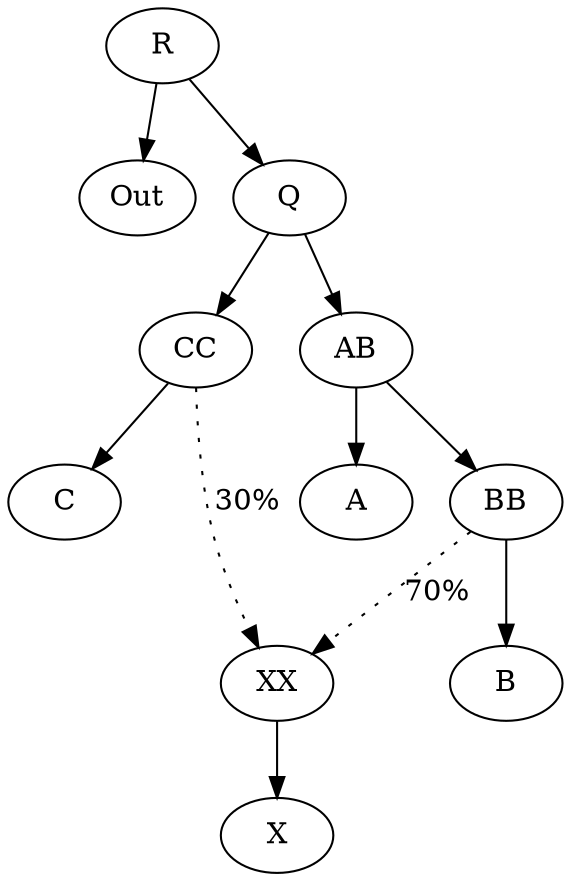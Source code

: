 digraph G { 
size = "7.5,10" ;
           O  [ label = "Out" ] ; 
           A  [ label = "A" ] ; 
           C  [ label = "C" ] ; 
           B  [ label = "B" ] ; 
           X  [ label = "X" ] ; 
R -> Q [   ] ; 
R -> O [   ] ; 
Q -> CC [   ] ; 
Q -> AB [   ] ; 
CC -> C [   ] ; 
AB -> A [   ] ; 
AB -> BB [   ] ; 
BB -> B [   ] ; 
XX -> X [   ] ; 
BB -> XX [ style=dotted,  label = "70%" ] ; 
CC -> XX [ style=dotted,  label = "30%" ] ; 
} 
